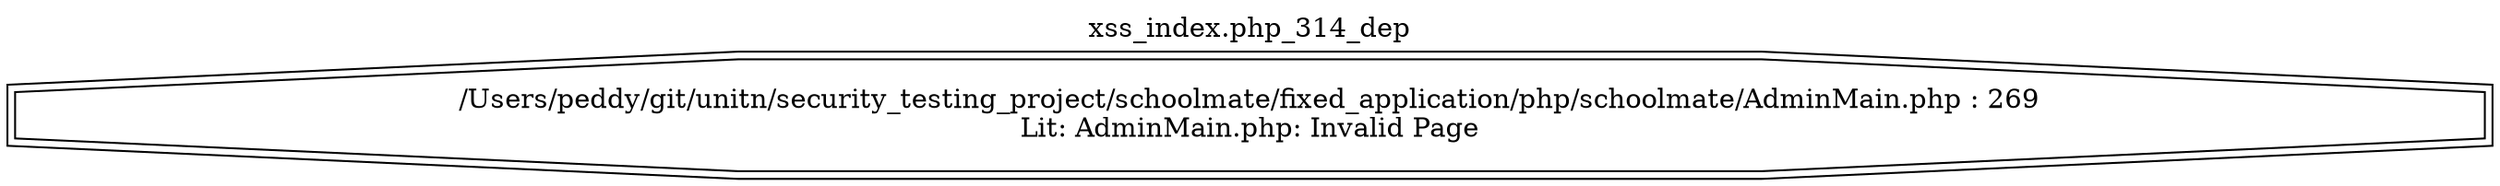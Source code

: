 digraph cfg {
  label="xss_index.php_314_dep";
  labelloc=t;
  n1 [shape=doubleoctagon, label="/Users/peddy/git/unitn/security_testing_project/schoolmate/fixed_application/php/schoolmate/AdminMain.php : 269\nLit: AdminMain.php: Invalid Page\n"];
}
